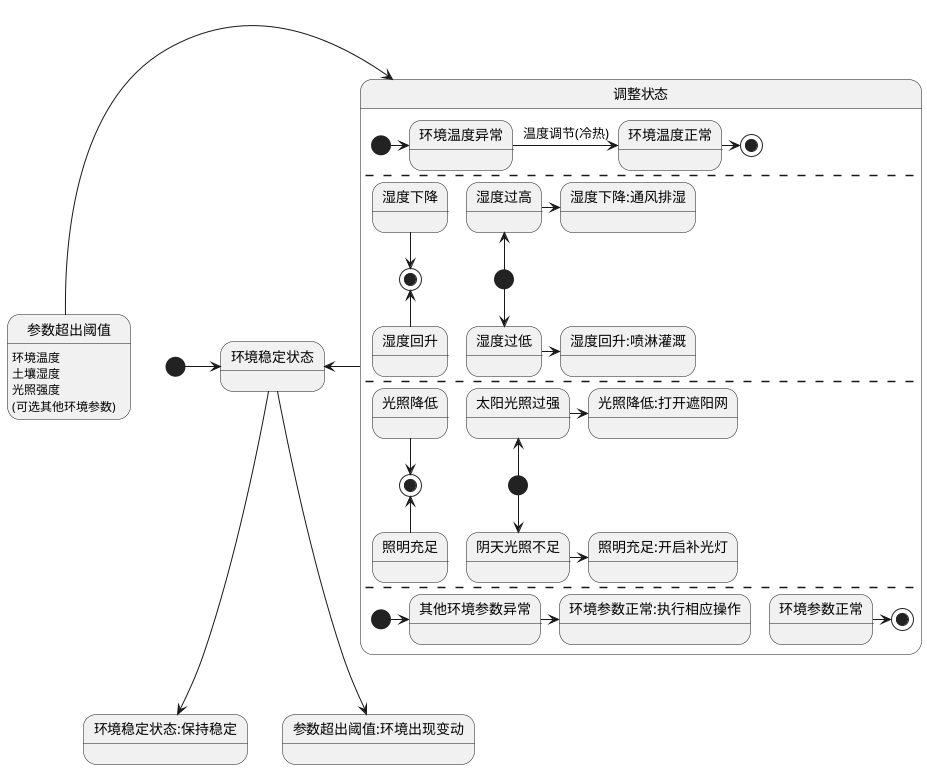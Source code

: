 @startuml 内部环境状态图
[*] -right-> 环境稳定状态
环境稳定状态 --> 环境稳定状态:保持稳定
环境稳定状态 -down-> 参数超出阈值:环境出现变动
参数超出阈值 -right-> 调整状态
参数超出阈值 : 环境温度
参数超出阈值 : 土壤湿度
参数超出阈值 : 光照强度
参数超出阈值 : (可选其他环境参数)
state 调整状态 {
    [*] -right-> 环境温度异常
    环境温度异常 -right-> 环境温度正常:温度调节(冷热)
    环境温度正常 -right-> [*]
    --
    [*] -up-> 湿度过高
    湿度过高 -right-> 湿度下降:通风排湿
    [*] -down-> 湿度过低
    湿度过低 -right-> 湿度回升:喷淋灌溉
    湿度下降 -down-> [*]
    湿度回升 -up-> [*]
    --
    [*] -up-> 太阳光照过强
    太阳光照过强 -right-> 光照降低:打开遮阳网
    [*] -down-> 阴天光照不足
    阴天光照不足 -right-> 照明充足:开启补光灯
    光照降低 -down-> [*]
    照明充足 -up-> [*]
    --
    [*] -right-> 其他环境参数异常
    其他环境参数异常 -right-> 环境参数正常:执行相应操作
    环境参数正常 -right-> [*]
}
调整状态 -left-> 环境稳定状态
@enduml